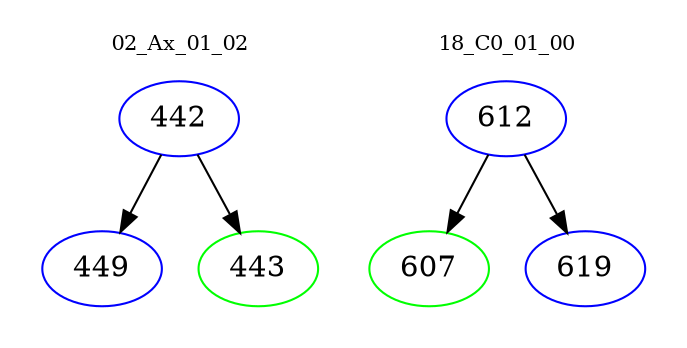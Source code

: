 digraph{
subgraph cluster_0 {
color = white
label = "02_Ax_01_02";
fontsize=10;
T0_442 [label="442", color="blue"]
T0_442 -> T0_449 [color="black"]
T0_449 [label="449", color="blue"]
T0_442 -> T0_443 [color="black"]
T0_443 [label="443", color="green"]
}
subgraph cluster_1 {
color = white
label = "18_C0_01_00";
fontsize=10;
T1_612 [label="612", color="blue"]
T1_612 -> T1_607 [color="black"]
T1_607 [label="607", color="green"]
T1_612 -> T1_619 [color="black"]
T1_619 [label="619", color="blue"]
}
}
